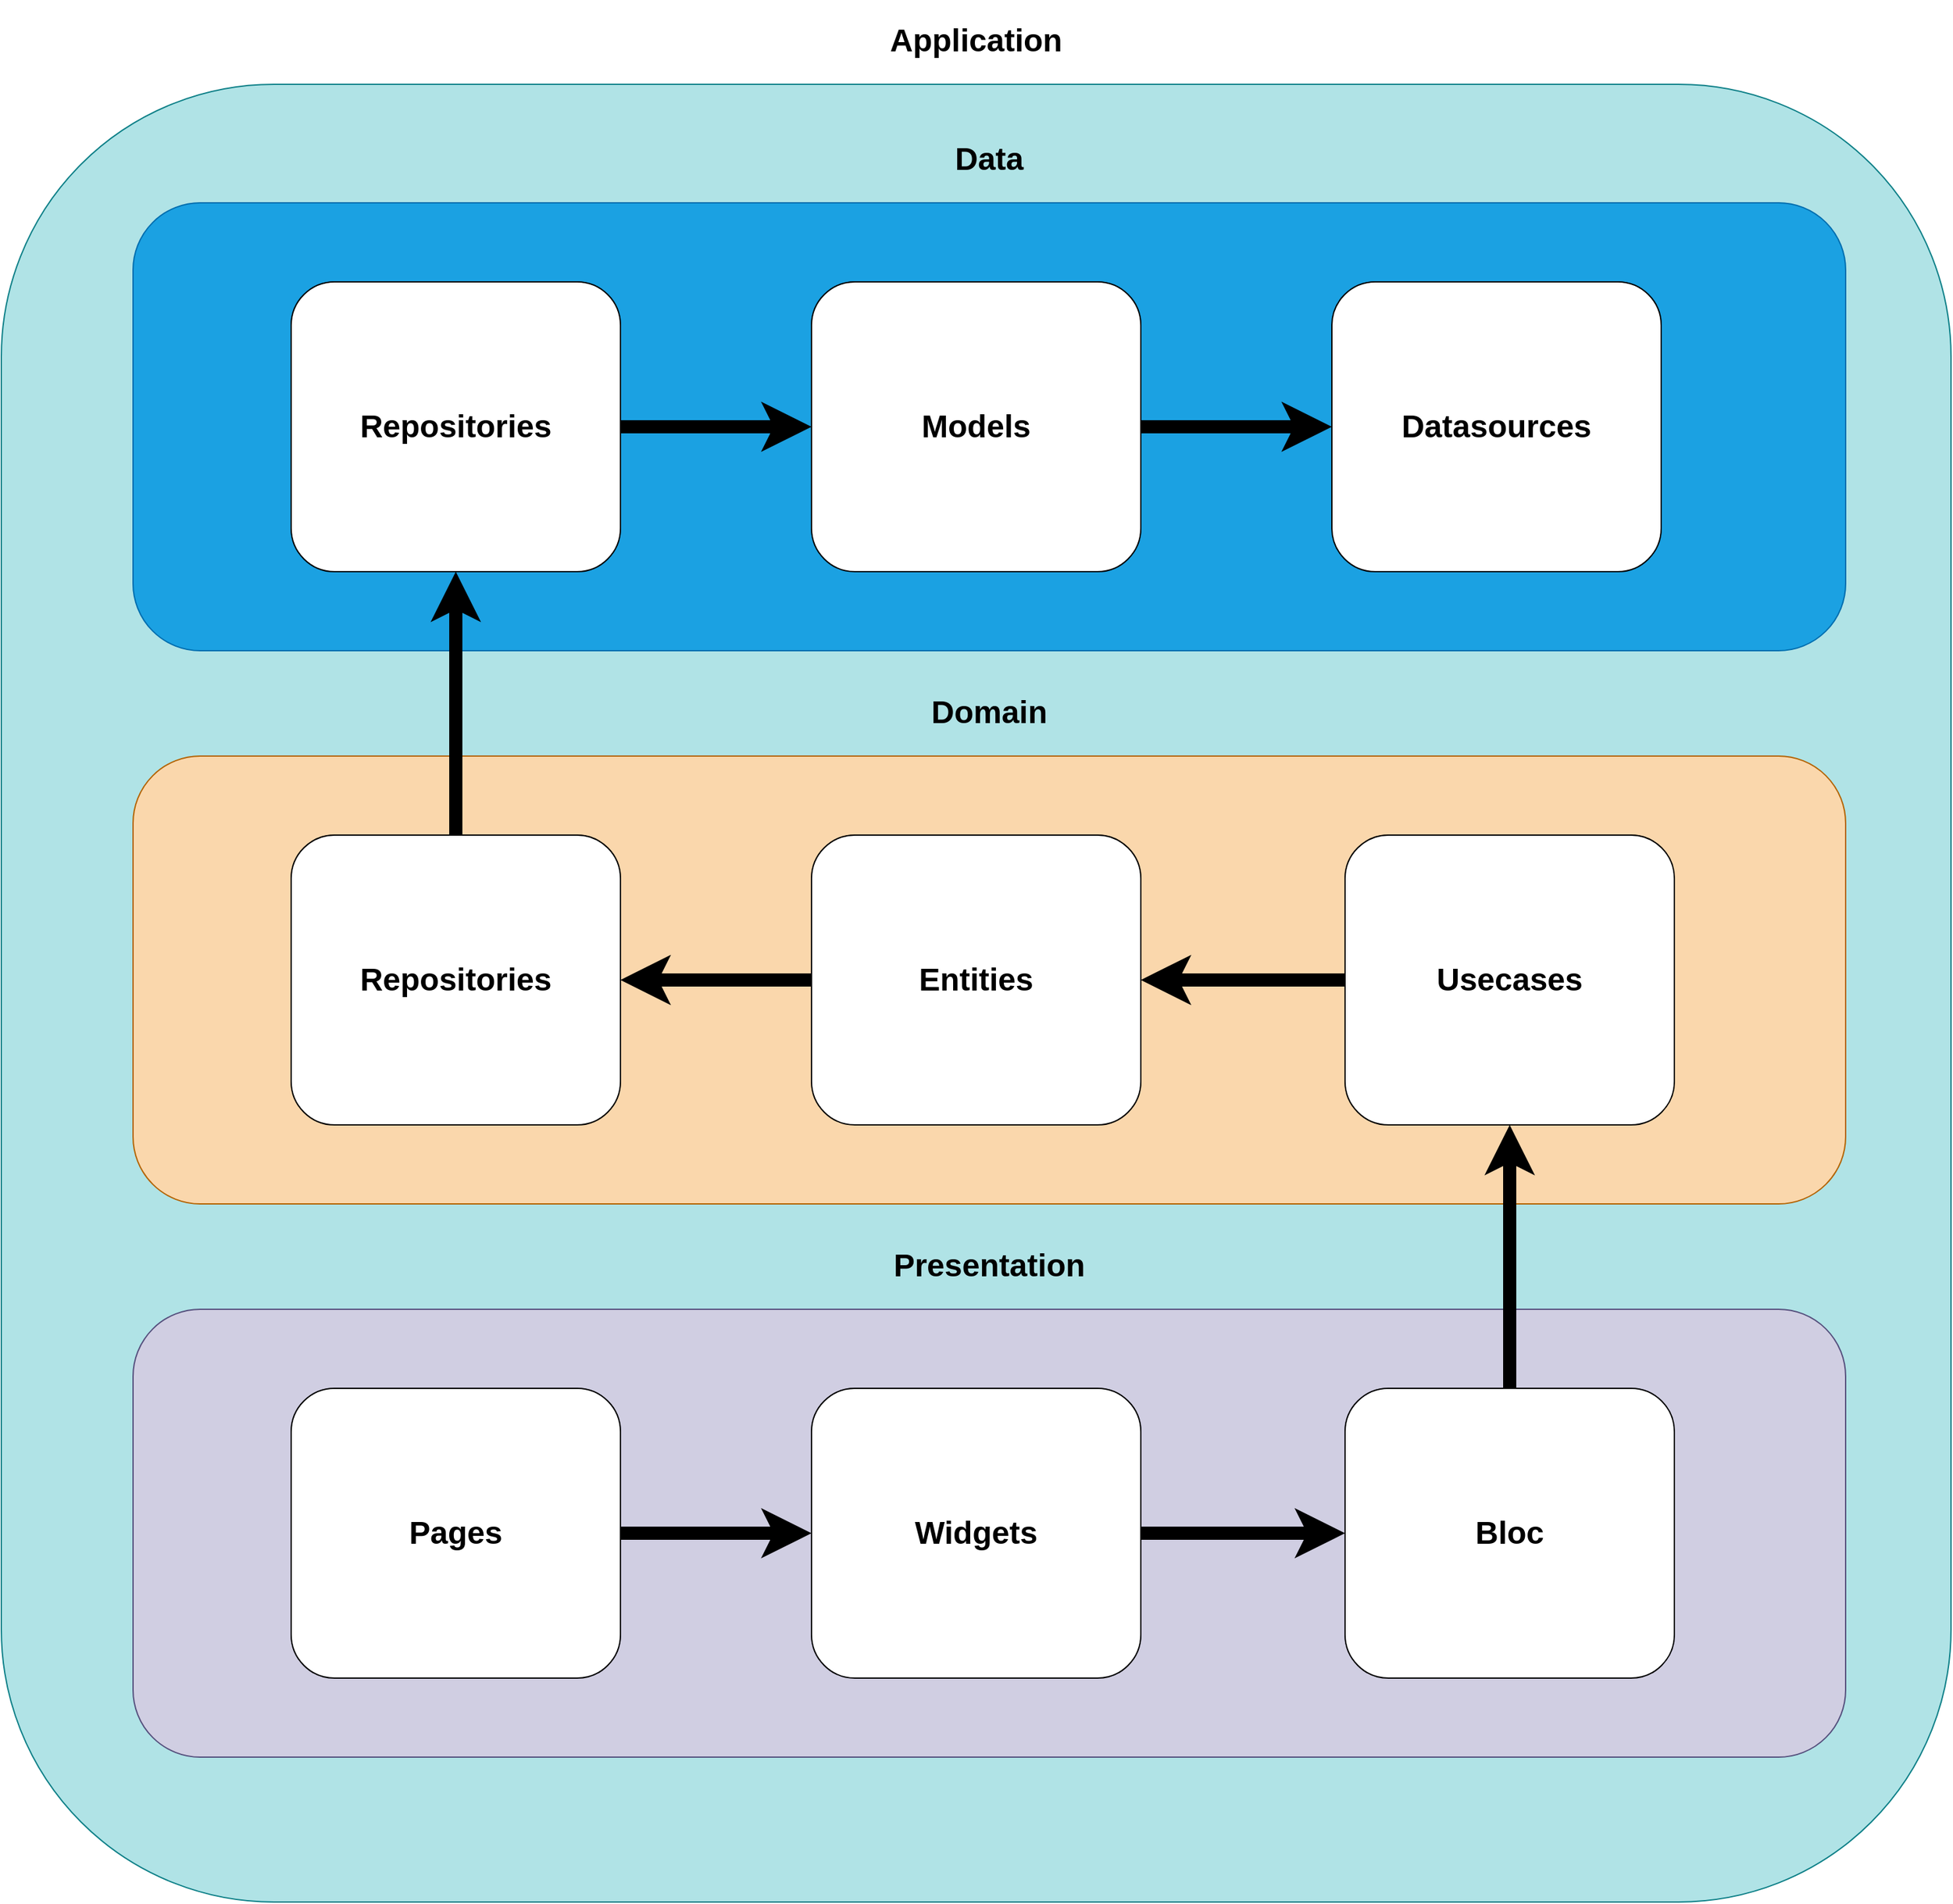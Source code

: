 <mxfile>
    <diagram id="lMxoWMC9_vCpZMlGkXv0" name="Page-1">
        <mxGraphModel dx="2320" dy="2635" grid="1" gridSize="10" guides="1" tooltips="1" connect="1" arrows="1" fold="1" page="1" pageScale="1" pageWidth="850" pageHeight="1100" background="none" math="0" shadow="0">
            <root>
                <mxCell id="0"/>
                <mxCell id="1" parent="0"/>
                <mxCell id="2" value="&lt;h1&gt;Application&lt;/h1&gt;" style="rounded=1;whiteSpace=wrap;html=1;labelPosition=center;verticalLabelPosition=top;align=center;verticalAlign=bottom;fillColor=#b0e3e6;strokeColor=#0e8088;fontColor=#000000;" parent="1" vertex="1">
                    <mxGeometry x="-260" y="-450" width="1480" height="1380" as="geometry"/>
                </mxCell>
                <mxCell id="4" value="&lt;h1&gt;Data&lt;/h1&gt;" style="rounded=1;whiteSpace=wrap;html=1;fillColor=#1ba1e2;fontColor=#000000;strokeColor=#006EAF;labelPosition=center;verticalLabelPosition=top;align=center;verticalAlign=bottom;labelBorderColor=none;glass=0;shadow=0;" parent="1" vertex="1">
                    <mxGeometry x="-160" y="-360" width="1300" height="340" as="geometry"/>
                </mxCell>
                <mxCell id="5" value="&lt;h1&gt;Domain&lt;/h1&gt;" style="rounded=1;whiteSpace=wrap;html=1;fillColor=#fad7ac;strokeColor=#b46504;labelPosition=center;verticalLabelPosition=top;align=center;verticalAlign=bottom;labelBorderColor=none;glass=0;shadow=0;fontColor=#000000;" parent="1" vertex="1">
                    <mxGeometry x="-160" y="60" width="1300" height="340" as="geometry"/>
                </mxCell>
                <mxCell id="6" value="&lt;h1&gt;Presentation&lt;/h1&gt;" style="rounded=1;whiteSpace=wrap;html=1;fillColor=#d0cee2;strokeColor=#56517e;labelPosition=center;verticalLabelPosition=top;align=center;verticalAlign=bottom;labelBorderColor=none;glass=0;shadow=0;fontColor=#000000;" parent="1" vertex="1">
                    <mxGeometry x="-160" y="480" width="1300" height="340" as="geometry"/>
                </mxCell>
                <mxCell id="12" style="edgeStyle=none;rounded=1;jumpSize=8;html=1;entryX=1;entryY=0.5;entryDx=0;entryDy=0;strokeColor=#000000;strokeWidth=10;" edge="1" parent="1" source="7" target="8">
                    <mxGeometry relative="1" as="geometry"/>
                </mxCell>
                <mxCell id="7" value="&lt;h1&gt;Entities&lt;/h1&gt;" style="rounded=1;whiteSpace=wrap;html=1;labelPosition=center;verticalLabelPosition=middle;align=center;verticalAlign=middle;" vertex="1" parent="1">
                    <mxGeometry x="355" y="120" width="250" height="220" as="geometry"/>
                </mxCell>
                <mxCell id="22" style="edgeStyle=none;rounded=1;jumpSize=8;html=1;entryX=0.5;entryY=1;entryDx=0;entryDy=0;strokeColor=#000000;strokeWidth=10;fontColor=#000000;" edge="1" parent="1" source="8" target="21">
                    <mxGeometry relative="1" as="geometry"/>
                </mxCell>
                <mxCell id="8" value="&lt;h1&gt;Repositories&lt;/h1&gt;" style="rounded=1;whiteSpace=wrap;html=1;labelPosition=center;verticalLabelPosition=middle;align=center;verticalAlign=middle;" vertex="1" parent="1">
                    <mxGeometry x="-40" y="120" width="250" height="220" as="geometry"/>
                </mxCell>
                <mxCell id="11" style="edgeStyle=none;rounded=1;html=1;jumpSize=8;strokeWidth=10;strokeColor=#000000;" edge="1" parent="1" source="9" target="7">
                    <mxGeometry relative="1" as="geometry"/>
                </mxCell>
                <mxCell id="9" value="&lt;h1&gt;Usecases&lt;/h1&gt;" style="rounded=1;whiteSpace=wrap;html=1;labelPosition=center;verticalLabelPosition=middle;align=center;verticalAlign=middle;" vertex="1" parent="1">
                    <mxGeometry x="760" y="120" width="250" height="220" as="geometry"/>
                </mxCell>
                <mxCell id="14" style="edgeStyle=none;rounded=1;jumpSize=8;html=1;strokeColor=#000000;strokeWidth=10;" edge="1" parent="1" source="13" target="9">
                    <mxGeometry relative="1" as="geometry"/>
                </mxCell>
                <mxCell id="13" value="&lt;h1&gt;Bloc&lt;/h1&gt;" style="rounded=1;whiteSpace=wrap;html=1;labelPosition=center;verticalLabelPosition=middle;align=center;verticalAlign=middle;" vertex="1" parent="1">
                    <mxGeometry x="760" y="540" width="250" height="220" as="geometry"/>
                </mxCell>
                <mxCell id="18" style="edgeStyle=none;rounded=1;jumpSize=8;html=1;entryX=0;entryY=0.5;entryDx=0;entryDy=0;strokeColor=#000000;strokeWidth=10;fontColor=#000000;" edge="1" parent="1" source="15" target="13">
                    <mxGeometry relative="1" as="geometry"/>
                </mxCell>
                <mxCell id="15" value="&lt;h1&gt;Widgets&lt;/h1&gt;" style="rounded=1;whiteSpace=wrap;html=1;labelPosition=center;verticalLabelPosition=middle;align=center;verticalAlign=middle;" vertex="1" parent="1">
                    <mxGeometry x="355" y="540" width="250" height="220" as="geometry"/>
                </mxCell>
                <mxCell id="17" style="edgeStyle=none;rounded=1;jumpSize=8;html=1;entryX=0;entryY=0.5;entryDx=0;entryDy=0;strokeColor=#000000;strokeWidth=10;fontColor=#000000;" edge="1" parent="1" source="16" target="15">
                    <mxGeometry relative="1" as="geometry"/>
                </mxCell>
                <mxCell id="16" value="&lt;h1&gt;Pages&lt;/h1&gt;" style="rounded=1;whiteSpace=wrap;html=1;labelPosition=center;verticalLabelPosition=middle;align=center;verticalAlign=middle;" vertex="1" parent="1">
                    <mxGeometry x="-40" y="540" width="250" height="220" as="geometry"/>
                </mxCell>
                <mxCell id="19" value="&lt;h1&gt;Datasources&lt;/h1&gt;" style="rounded=1;whiteSpace=wrap;html=1;labelPosition=center;verticalLabelPosition=middle;align=center;verticalAlign=middle;" vertex="1" parent="1">
                    <mxGeometry x="750" y="-300" width="250" height="220" as="geometry"/>
                </mxCell>
                <mxCell id="24" style="edgeStyle=none;rounded=1;jumpSize=8;html=1;entryX=0;entryY=0.5;entryDx=0;entryDy=0;strokeColor=#000000;strokeWidth=10;fontColor=#000000;" edge="1" parent="1" source="20" target="19">
                    <mxGeometry relative="1" as="geometry"/>
                </mxCell>
                <mxCell id="20" value="&lt;h1&gt;Models&lt;/h1&gt;" style="rounded=1;whiteSpace=wrap;html=1;labelPosition=center;verticalLabelPosition=middle;align=center;verticalAlign=middle;" vertex="1" parent="1">
                    <mxGeometry x="355" y="-300" width="250" height="220" as="geometry"/>
                </mxCell>
                <mxCell id="23" style="edgeStyle=none;rounded=1;jumpSize=8;html=1;entryX=0;entryY=0.5;entryDx=0;entryDy=0;strokeColor=#000000;strokeWidth=10;fontColor=#000000;" edge="1" parent="1" source="21" target="20">
                    <mxGeometry relative="1" as="geometry"/>
                </mxCell>
                <mxCell id="21" value="&lt;h1&gt;Repositories&lt;/h1&gt;" style="rounded=1;whiteSpace=wrap;html=1;labelPosition=center;verticalLabelPosition=middle;align=center;verticalAlign=middle;" vertex="1" parent="1">
                    <mxGeometry x="-40" y="-300" width="250" height="220" as="geometry"/>
                </mxCell>
            </root>
        </mxGraphModel>
    </diagram>
</mxfile>